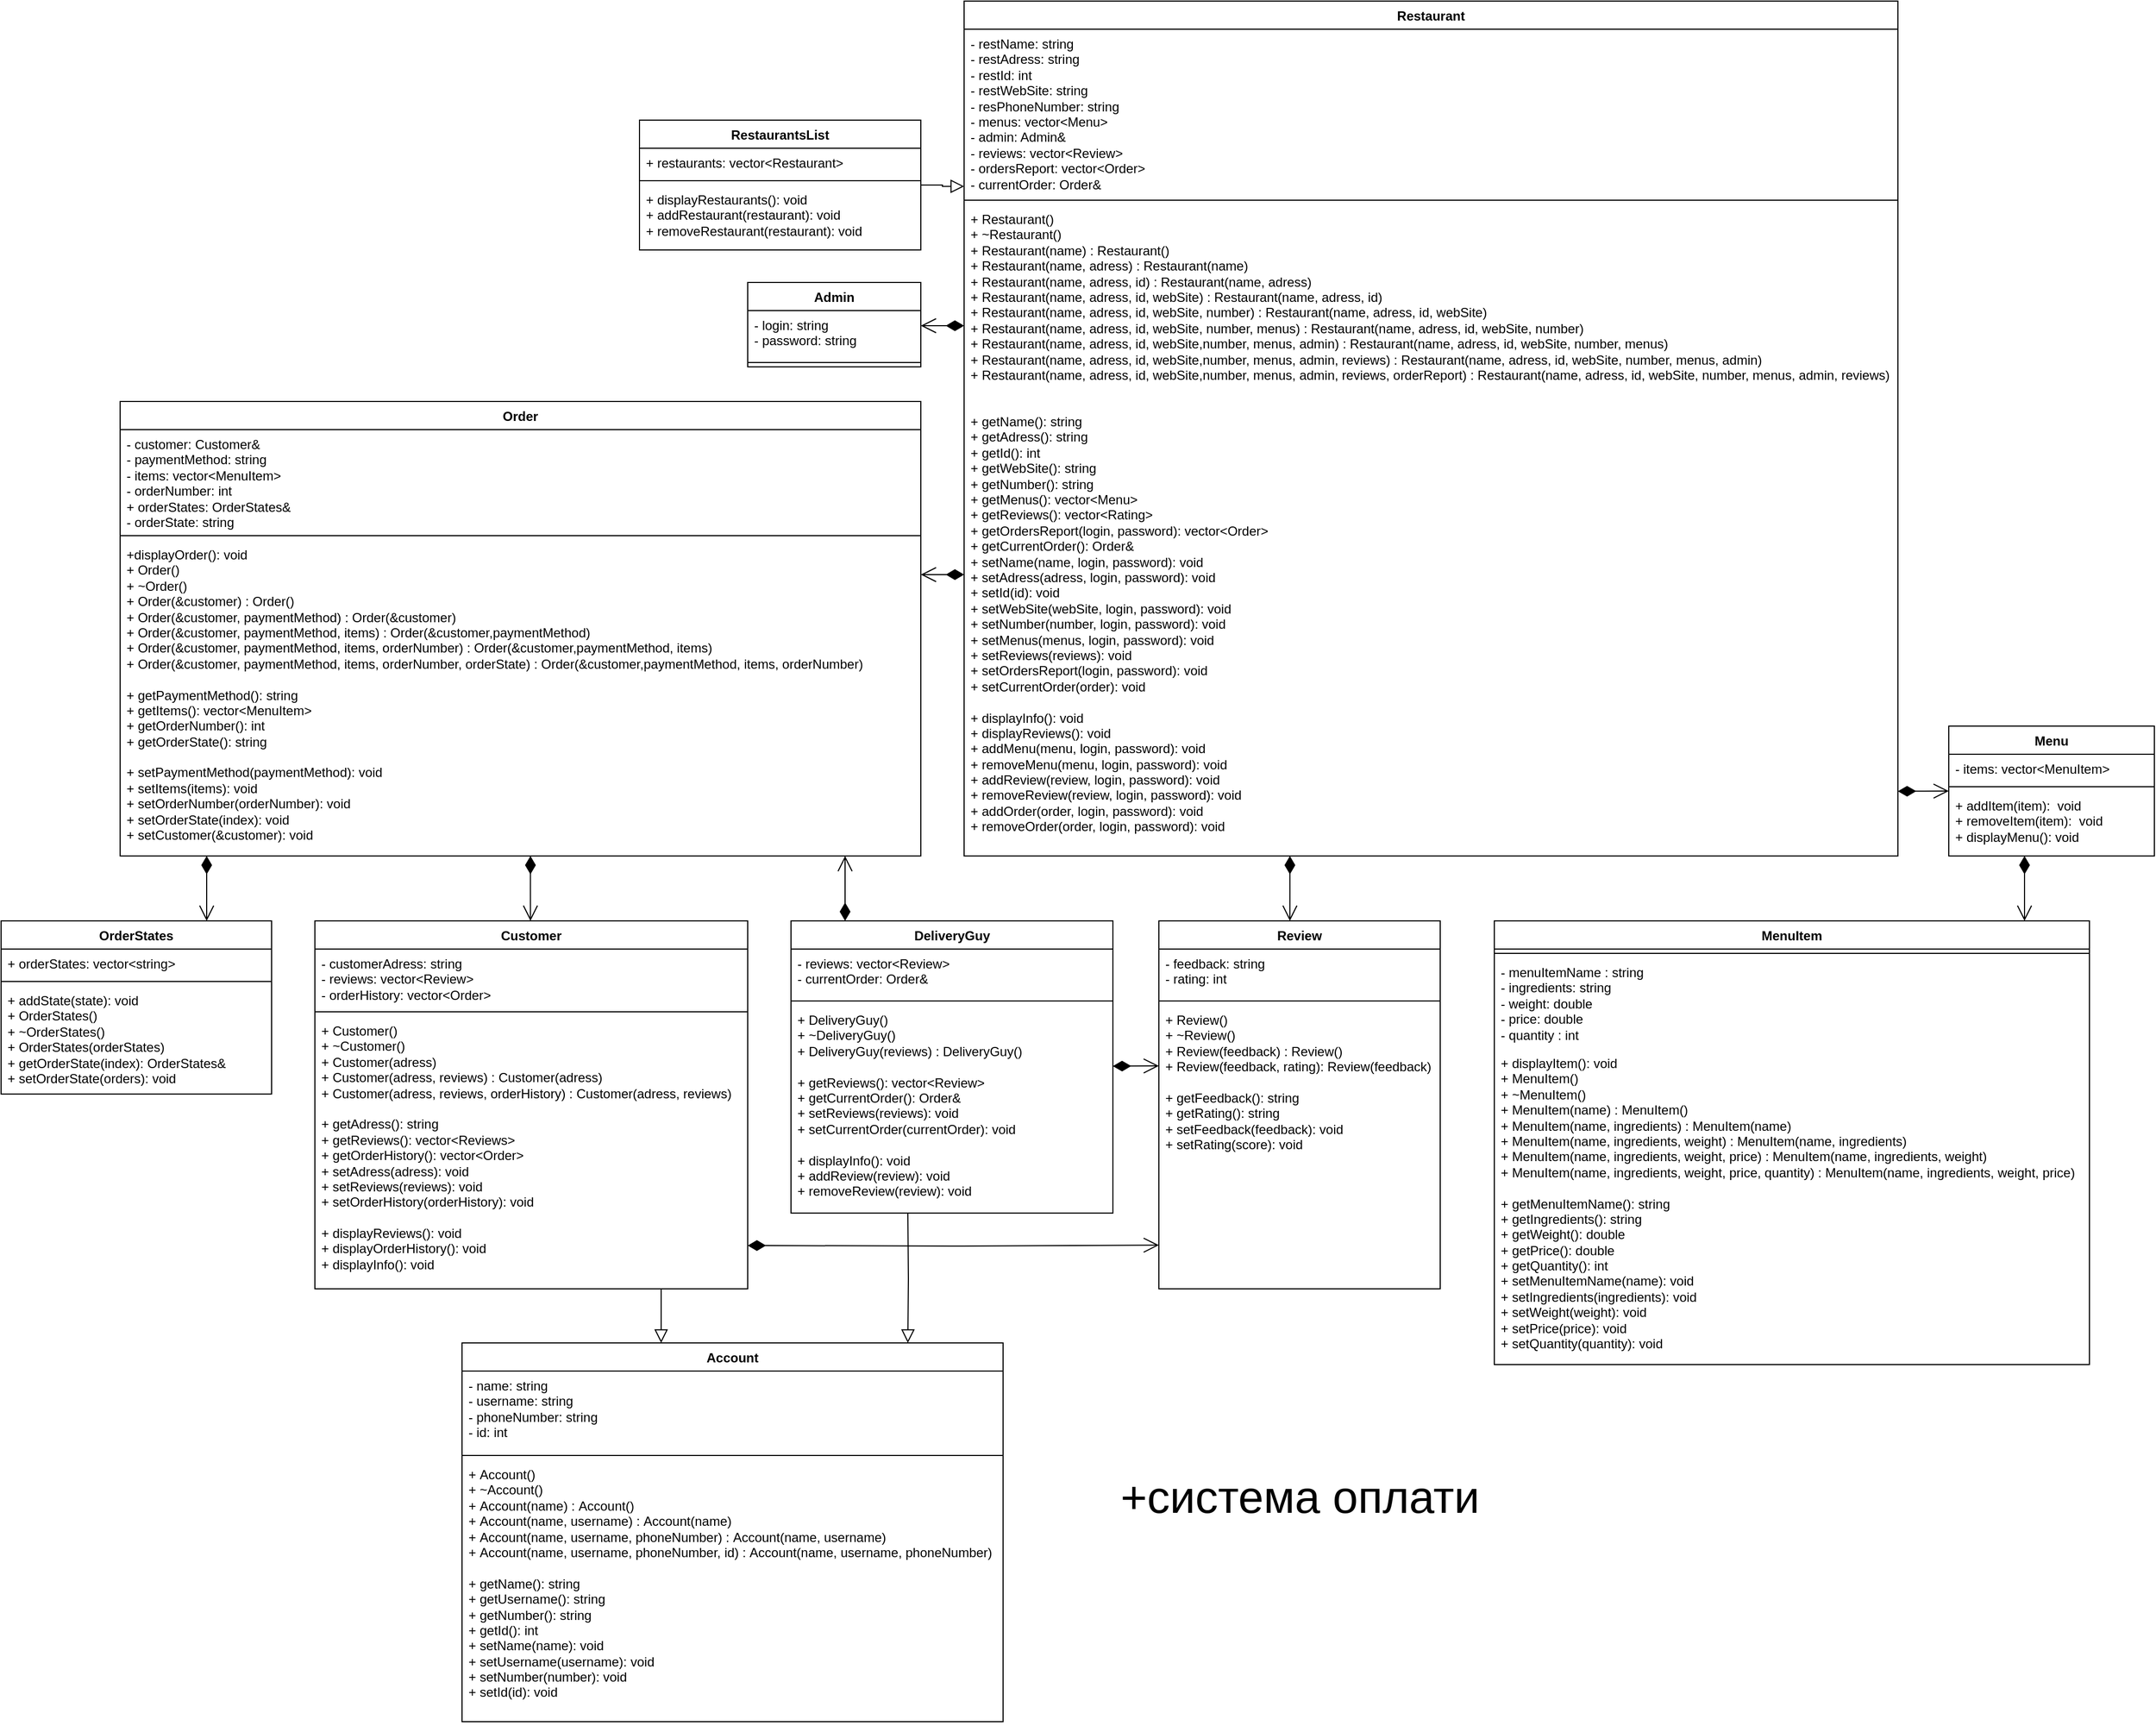 <mxfile version="23.1.2" type="github">
  <diagram name="Сторінка-1" id="nTbSs-eOX7MSh_iyYzCm">
    <mxGraphModel dx="4687" dy="3538" grid="1" gridSize="10" guides="1" tooltips="1" connect="1" arrows="1" fold="1" page="1" pageScale="1" pageWidth="827" pageHeight="1169" math="0" shadow="0">
      <root>
        <mxCell id="0" />
        <mxCell id="1" parent="0" />
        <mxCell id="OtCIeRJ54kRGpg4Z5k2t-1" value="Customer" style="swimlane;fontStyle=1;align=center;verticalAlign=top;childLayout=stackLayout;horizontal=1;startSize=26;horizontalStack=0;resizeParent=1;resizeParentMax=0;resizeLast=0;collapsible=1;marginBottom=0;whiteSpace=wrap;html=1;" parent="1" vertex="1">
          <mxGeometry x="-1790" y="-330" width="400" height="340" as="geometry" />
        </mxCell>
        <mxCell id="OtCIeRJ54kRGpg4Z5k2t-2" value="- customerAdress: string&lt;br&gt;- reviews: vector&amp;lt;Review&amp;gt;&lt;br&gt;- orderHistory: vector&amp;lt;Order&amp;gt;" style="text;strokeColor=none;fillColor=none;align=left;verticalAlign=top;spacingLeft=4;spacingRight=4;overflow=hidden;rotatable=0;points=[[0,0.5],[1,0.5]];portConstraint=eastwest;whiteSpace=wrap;html=1;" parent="OtCIeRJ54kRGpg4Z5k2t-1" vertex="1">
          <mxGeometry y="26" width="400" height="54" as="geometry" />
        </mxCell>
        <mxCell id="OtCIeRJ54kRGpg4Z5k2t-3" value="" style="line;strokeWidth=1;fillColor=none;align=left;verticalAlign=middle;spacingTop=-1;spacingLeft=3;spacingRight=3;rotatable=0;labelPosition=right;points=[];portConstraint=eastwest;strokeColor=inherit;" parent="OtCIeRJ54kRGpg4Z5k2t-1" vertex="1">
          <mxGeometry y="80" width="400" height="8" as="geometry" />
        </mxCell>
        <mxCell id="OtCIeRJ54kRGpg4Z5k2t-4" value="+ Customer()&lt;br&gt;+ ~Customer()&lt;br&gt;+ Customer(adress)&lt;br&gt;+ Customer(adress, reviews) : Customer(adress)&lt;br&gt;+ Customer(adress, reviews, orderHistory) : Customer(adress, reviews)&amp;nbsp;&lt;br style=&quot;border-color: var(--border-color);&quot;&gt;&amp;nbsp;&lt;br&gt;+ getAdress(): string&lt;br&gt;+ getReviews(): vector&amp;lt;Reviews&amp;gt;&lt;br&gt;+ getOrderHistory(): vector&amp;lt;Order&amp;gt;&lt;br style=&quot;border-color: var(--border-color);&quot;&gt;+ setAdress(adress): void&lt;br&gt;+ setReviews(reviews): void&lt;br&gt;+ setOrderHistory(orderHistory): void&lt;br style=&quot;border-color: var(--border-color);&quot;&gt;&lt;br&gt;+ displayReviews(): void&lt;br&gt;+ displayOrderHistory(): void&lt;br style=&quot;border-color: var(--border-color);&quot;&gt;+ displayInfo(): void" style="text;strokeColor=none;fillColor=none;align=left;verticalAlign=top;spacingLeft=4;spacingRight=4;overflow=hidden;rotatable=0;points=[[0,0.5],[1,0.5]];portConstraint=eastwest;whiteSpace=wrap;html=1;" parent="OtCIeRJ54kRGpg4Z5k2t-1" vertex="1">
          <mxGeometry y="88" width="400" height="252" as="geometry" />
        </mxCell>
        <mxCell id="OtCIeRJ54kRGpg4Z5k2t-5" value="MenuItem" style="swimlane;fontStyle=1;align=center;verticalAlign=top;childLayout=stackLayout;horizontal=1;startSize=26;horizontalStack=0;resizeParent=1;resizeParentMax=0;resizeLast=0;collapsible=1;marginBottom=0;whiteSpace=wrap;html=1;" parent="1" vertex="1">
          <mxGeometry x="-700" y="-330" width="550" height="410" as="geometry" />
        </mxCell>
        <mxCell id="OtCIeRJ54kRGpg4Z5k2t-7" value="" style="line;strokeWidth=1;fillColor=none;align=left;verticalAlign=middle;spacingTop=-1;spacingLeft=3;spacingRight=3;rotatable=0;labelPosition=right;points=[];portConstraint=eastwest;strokeColor=inherit;" parent="OtCIeRJ54kRGpg4Z5k2t-5" vertex="1">
          <mxGeometry y="26" width="550" height="8" as="geometry" />
        </mxCell>
        <mxCell id="OtCIeRJ54kRGpg4Z5k2t-6" value="- menuItemName : string&lt;br&gt;- ingredients: string&amp;nbsp;&lt;br&gt;- weight: double&lt;br&gt;- price: double&lt;br&gt;- quantity : int" style="text;strokeColor=none;fillColor=none;align=left;verticalAlign=top;spacingLeft=4;spacingRight=4;overflow=hidden;rotatable=0;points=[[0,0.5],[1,0.5]];portConstraint=eastwest;whiteSpace=wrap;html=1;" parent="OtCIeRJ54kRGpg4Z5k2t-5" vertex="1">
          <mxGeometry y="34" width="550" height="84" as="geometry" />
        </mxCell>
        <mxCell id="OtCIeRJ54kRGpg4Z5k2t-8" value="+ displayItem(): void&lt;br&gt;+ MenuItem()&lt;br&gt;+ ~MenuItem()&lt;br&gt;+ MenuItem(name) : MenuItem()&lt;br&gt;+ MenuItem(name, ingredients) : MenuItem(name)&lt;br&gt;+ MenuItem(name, ingredients, weight) : MenuItem(name, ingredients)&lt;br&gt;+ MenuItem(name, ingredients, weight, price) : MenuItem(name, ingredients, weight)&lt;br&gt;+ MenuItem(name, ingredients, weight, price, quantity) : MenuItem(name, ingredients, weight, price)&lt;br&gt;&lt;br&gt;+ getMenuItemName(): string&lt;br&gt;+ getIngredients(): string&lt;br&gt;+ getWeight(): double&lt;br&gt;+ getPrice(): double&lt;br&gt;+ getQuantity(): int&lt;br&gt;+ setMenuItemName(name): void&lt;br style=&quot;border-color: var(--border-color);&quot;&gt;+ setIngredients(ingredients): void&lt;br style=&quot;border-color: var(--border-color);&quot;&gt;+ setWeight(weight): void&lt;br style=&quot;border-color: var(--border-color);&quot;&gt;+ setPrice(price): void&lt;br style=&quot;border-color: var(--border-color);&quot;&gt;+ setQuantity(quantity): void" style="text;strokeColor=none;fillColor=none;align=left;verticalAlign=top;spacingLeft=4;spacingRight=4;overflow=hidden;rotatable=0;points=[[0,0.5],[1,0.5]];portConstraint=eastwest;whiteSpace=wrap;html=1;" parent="OtCIeRJ54kRGpg4Z5k2t-5" vertex="1">
          <mxGeometry y="118" width="550" height="292" as="geometry" />
        </mxCell>
        <mxCell id="OtCIeRJ54kRGpg4Z5k2t-9" value="Menu" style="swimlane;fontStyle=1;align=center;verticalAlign=top;childLayout=stackLayout;horizontal=1;startSize=26;horizontalStack=0;resizeParent=1;resizeParentMax=0;resizeLast=0;collapsible=1;marginBottom=0;whiteSpace=wrap;html=1;" parent="1" vertex="1">
          <mxGeometry x="-280" y="-510" width="190" height="120" as="geometry" />
        </mxCell>
        <mxCell id="OtCIeRJ54kRGpg4Z5k2t-10" value="- items: vector&amp;lt;MenuItem&amp;gt;" style="text;strokeColor=none;fillColor=none;align=left;verticalAlign=top;spacingLeft=4;spacingRight=4;overflow=hidden;rotatable=0;points=[[0,0.5],[1,0.5]];portConstraint=eastwest;whiteSpace=wrap;html=1;" parent="OtCIeRJ54kRGpg4Z5k2t-9" vertex="1">
          <mxGeometry y="26" width="190" height="26" as="geometry" />
        </mxCell>
        <mxCell id="OtCIeRJ54kRGpg4Z5k2t-11" value="" style="line;strokeWidth=1;fillColor=none;align=left;verticalAlign=middle;spacingTop=-1;spacingLeft=3;spacingRight=3;rotatable=0;labelPosition=right;points=[];portConstraint=eastwest;strokeColor=inherit;" parent="OtCIeRJ54kRGpg4Z5k2t-9" vertex="1">
          <mxGeometry y="52" width="190" height="8" as="geometry" />
        </mxCell>
        <mxCell id="OtCIeRJ54kRGpg4Z5k2t-12" value="+ addItem(item):&amp;nbsp; void&lt;br&gt;+ removeItem(item):&amp;nbsp; void&lt;br&gt;+ displayMenu(): void" style="text;strokeColor=none;fillColor=none;align=left;verticalAlign=top;spacingLeft=4;spacingRight=4;overflow=hidden;rotatable=0;points=[[0,0.5],[1,0.5]];portConstraint=eastwest;whiteSpace=wrap;html=1;" parent="OtCIeRJ54kRGpg4Z5k2t-9" vertex="1">
          <mxGeometry y="60" width="190" height="60" as="geometry" />
        </mxCell>
        <mxCell id="OtCIeRJ54kRGpg4Z5k2t-18" value="Order" style="swimlane;fontStyle=1;align=center;verticalAlign=top;childLayout=stackLayout;horizontal=1;startSize=26;horizontalStack=0;resizeParent=1;resizeParentMax=0;resizeLast=0;collapsible=1;marginBottom=0;whiteSpace=wrap;html=1;" parent="1" vertex="1">
          <mxGeometry x="-1970" y="-810" width="740" height="420" as="geometry" />
        </mxCell>
        <mxCell id="OtCIeRJ54kRGpg4Z5k2t-19" value="-&amp;nbsp;customer: Customer&amp;amp;&lt;br&gt;- paymentMethod: string&lt;br&gt;- items: vector&amp;lt;MenuItem&amp;gt;&lt;br&gt;- orderNumber: int&lt;br&gt;+ orderStates: OrderStates&amp;amp;&lt;br&gt;- orderState: string" style="text;strokeColor=none;fillColor=none;align=left;verticalAlign=top;spacingLeft=4;spacingRight=4;overflow=hidden;rotatable=0;points=[[0,0.5],[1,0.5]];portConstraint=eastwest;whiteSpace=wrap;html=1;" parent="OtCIeRJ54kRGpg4Z5k2t-18" vertex="1">
          <mxGeometry y="26" width="740" height="94" as="geometry" />
        </mxCell>
        <mxCell id="OtCIeRJ54kRGpg4Z5k2t-20" value="" style="line;strokeWidth=1;fillColor=none;align=left;verticalAlign=middle;spacingTop=-1;spacingLeft=3;spacingRight=3;rotatable=0;labelPosition=right;points=[];portConstraint=eastwest;strokeColor=inherit;" parent="OtCIeRJ54kRGpg4Z5k2t-18" vertex="1">
          <mxGeometry y="120" width="740" height="8" as="geometry" />
        </mxCell>
        <mxCell id="OtCIeRJ54kRGpg4Z5k2t-21" value="+displayOrder(): void&lt;br&gt;+ Order()&lt;br&gt;+ ~Order()&lt;br&gt;+ Order(&amp;amp;customer) : Order()&lt;br&gt;+ Order(&amp;amp;customer, paymentMethod) : Order(&amp;amp;customer)&lt;br&gt;+ Order(&amp;amp;customer, paymentMethod, items) : Order(&amp;amp;customer,paymentMethod)&lt;br&gt;+ Order(&amp;amp;customer, paymentMethod, items, orderNumber) : Order(&amp;amp;customer,paymentMethod, items)&lt;br&gt;+ Order(&amp;amp;customer, paymentMethod, items, orderNumber, orderState) : Order(&amp;amp;customer,paymentMethod, items, orderNumber)&lt;br&gt;&lt;br&gt;+ getPaymentMethod(): string&lt;br&gt;+ getItems(): vector&amp;lt;MenuItem&amp;gt;&lt;br&gt;+ getOrderNumber(): int&lt;br&gt;+ getOrderState(): string&lt;br&gt;&lt;br&gt;+ setPaymentMethod(paymentMethod): void&lt;br style=&quot;border-color: var(--border-color);&quot;&gt;+ setItems(items): void&lt;br style=&quot;border-color: var(--border-color);&quot;&gt;+ setOrderNumber(orderNumber): void&lt;br style=&quot;border-color: var(--border-color);&quot;&gt;+ setOrderState(index): void&lt;br&gt;+ setCustomer(&amp;amp;customer): void" style="text;strokeColor=none;fillColor=none;align=left;verticalAlign=top;spacingLeft=4;spacingRight=4;overflow=hidden;rotatable=0;points=[[0,0.5],[1,0.5]];portConstraint=eastwest;whiteSpace=wrap;html=1;" parent="OtCIeRJ54kRGpg4Z5k2t-18" vertex="1">
          <mxGeometry y="128" width="740" height="292" as="geometry" />
        </mxCell>
        <mxCell id="OtCIeRJ54kRGpg4Z5k2t-44" value="RestaurantsList" style="swimlane;fontStyle=1;align=center;verticalAlign=top;childLayout=stackLayout;horizontal=1;startSize=26;horizontalStack=0;resizeParent=1;resizeParentMax=0;resizeLast=0;collapsible=1;marginBottom=0;whiteSpace=wrap;html=1;" parent="1" vertex="1">
          <mxGeometry x="-1490" y="-1070" width="260" height="120" as="geometry" />
        </mxCell>
        <mxCell id="OtCIeRJ54kRGpg4Z5k2t-45" value="+ restaurants: vector&amp;lt;Restaurant&amp;gt;" style="text;strokeColor=none;fillColor=none;align=left;verticalAlign=top;spacingLeft=4;spacingRight=4;overflow=hidden;rotatable=0;points=[[0,0.5],[1,0.5]];portConstraint=eastwest;whiteSpace=wrap;html=1;" parent="OtCIeRJ54kRGpg4Z5k2t-44" vertex="1">
          <mxGeometry y="26" width="260" height="26" as="geometry" />
        </mxCell>
        <mxCell id="OtCIeRJ54kRGpg4Z5k2t-46" value="" style="line;strokeWidth=1;fillColor=none;align=left;verticalAlign=middle;spacingTop=-1;spacingLeft=3;spacingRight=3;rotatable=0;labelPosition=right;points=[];portConstraint=eastwest;strokeColor=inherit;" parent="OtCIeRJ54kRGpg4Z5k2t-44" vertex="1">
          <mxGeometry y="52" width="260" height="8" as="geometry" />
        </mxCell>
        <mxCell id="OtCIeRJ54kRGpg4Z5k2t-47" value="+ displayRestaurants(): void&lt;br&gt;+ addRestaurant(restaurant): void&lt;br&gt;+ removeRestaurant(restaurant): void" style="text;strokeColor=none;fillColor=none;align=left;verticalAlign=top;spacingLeft=4;spacingRight=4;overflow=hidden;rotatable=0;points=[[0,0.5],[1,0.5]];portConstraint=eastwest;whiteSpace=wrap;html=1;" parent="OtCIeRJ54kRGpg4Z5k2t-44" vertex="1">
          <mxGeometry y="60" width="260" height="60" as="geometry" />
        </mxCell>
        <mxCell id="Xwp7wJV6A2e9DXdXFIzc-5" value="Restaurant" style="swimlane;fontStyle=1;align=center;verticalAlign=top;childLayout=stackLayout;horizontal=1;startSize=26;horizontalStack=0;resizeParent=1;resizeParentMax=0;resizeLast=0;collapsible=1;marginBottom=0;whiteSpace=wrap;html=1;" vertex="1" parent="1">
          <mxGeometry x="-1190" y="-1180" width="863" height="790" as="geometry" />
        </mxCell>
        <mxCell id="Xwp7wJV6A2e9DXdXFIzc-6" value="- restName: string&lt;br style=&quot;border-color: var(--border-color);&quot;&gt;- restAdress: string&lt;br style=&quot;border-color: var(--border-color);&quot;&gt;- restId: int&lt;br style=&quot;border-color: var(--border-color);&quot;&gt;- restWebSite: string&lt;br&gt;- resPhoneNumber: string&lt;br style=&quot;border-color: var(--border-color);&quot;&gt;- menus: vector&amp;lt;Menu&amp;gt;&lt;br&gt;- admin: Admin&amp;amp;&lt;br&gt;- reviews: vector&amp;lt;Review&amp;gt;&lt;br&gt;- ordersReport: vector&amp;lt;Order&amp;gt;&lt;br&gt;- currentOrder: Order&amp;amp;" style="text;strokeColor=none;fillColor=none;align=left;verticalAlign=top;spacingLeft=4;spacingRight=4;overflow=hidden;rotatable=0;points=[[0,0.5],[1,0.5]];portConstraint=eastwest;whiteSpace=wrap;html=1;" vertex="1" parent="Xwp7wJV6A2e9DXdXFIzc-5">
          <mxGeometry y="26" width="863" height="154" as="geometry" />
        </mxCell>
        <mxCell id="Xwp7wJV6A2e9DXdXFIzc-7" value="" style="line;strokeWidth=1;fillColor=none;align=left;verticalAlign=middle;spacingTop=-1;spacingLeft=3;spacingRight=3;rotatable=0;labelPosition=right;points=[];portConstraint=eastwest;strokeColor=inherit;" vertex="1" parent="Xwp7wJV6A2e9DXdXFIzc-5">
          <mxGeometry y="180" width="863" height="8" as="geometry" />
        </mxCell>
        <mxCell id="Xwp7wJV6A2e9DXdXFIzc-8" value="+ Restaurant()&lt;br&gt;+ ~Restaurant()&lt;br&gt;+ Restaurant(name) : Restaurant()&lt;br&gt;+ Restaurant(name, adress) : Restaurant(name)&lt;br&gt;+ Restaurant(name, adress, id) : Restaurant(name, adress)&lt;br&gt;+ Restaurant(name, adress, id, webSite) : Restaurant(name, adress, id)&lt;br&gt;+ Restaurant(name, adress, id, webSite, number) : Restaurant(name, adress, id, webSite)&lt;br style=&quot;border-color: var(--border-color);&quot;&gt;+ Restaurant(name, adress, id, webSite, number, menus) : Restaurant(name, adress, id, webSite, number)&lt;br&gt;+ Restaurant(name, adress, id, webSite,number,&amp;nbsp;menus, admin) : Restaurant(name, adress, id, webSite, number, menus)&lt;br&gt;+ Restaurant(name, adress, id, webSite,number,&amp;nbsp;menus, admin, reviews) : Restaurant(name, adress, id, webSite, number, menus, admin)&lt;br&gt;+ Restaurant(name, adress, id, webSite,number,&amp;nbsp;menus, admin, reviews, orderReport) : Restaurant(name, adress, id, webSite, number, menus, admin, reviews)&lt;br style=&quot;border-color: var(--border-color);&quot;&gt;&lt;br&gt;&lt;br&gt;+ getName(): string&lt;br&gt;+ getAdress(): string&lt;br&gt;+ getId(): int&lt;br&gt;+ getWebSite(): string&lt;br&gt;+ getNumber(): string&lt;br style=&quot;border-color: var(--border-color);&quot;&gt;+ getMenus(): vector&amp;lt;Menu&amp;gt;&lt;br&gt;+ getReviews(): vector&amp;lt;Rating&amp;gt;&lt;br&gt;+ getOrdersReport(login, password): vector&amp;lt;Order&amp;gt;&lt;br&gt;+ getCurrentOrder(): Order&amp;amp;&lt;br style=&quot;border-color: var(--border-color);&quot;&gt;+ setName(name, login, password): void&lt;br style=&quot;border-color: var(--border-color);&quot;&gt;+ setAdress(adress, login, password): void&lt;br style=&quot;border-color: var(--border-color);&quot;&gt;+ setId(id): void&lt;br style=&quot;border-color: var(--border-color);&quot;&gt;+ setWebSite(webSite, login, password): void&lt;br&gt;+ setNumber(number, login, password): void&lt;br style=&quot;border-color: var(--border-color);&quot;&gt;+ setMenus(menus, login, password): void&lt;br&gt;+ setReviews(reviews): void&lt;br&gt;+ setOrdersReport(login, password): void&lt;br&gt;+ setCurrentOrder(order): void&lt;br style=&quot;border-color: var(--border-color);&quot;&gt;&lt;br&gt;+ displayInfo(): void&lt;br&gt;+ displayReviews(): void&lt;br style=&quot;border-color: var(--border-color);&quot;&gt;+ addMenu(menu, login, password): void&lt;br&gt;+ removeMenu(menu, login, password): void&lt;br&gt;+ addReview(review, login, password): void&lt;br&gt;+ removeReview(review, login, password): void&lt;br&gt;+ addOrder(order, login, password): void&lt;br&gt;+ removeOrder(order, login, password): void&lt;br&gt;" style="text;strokeColor=none;fillColor=none;align=left;verticalAlign=top;spacingLeft=4;spacingRight=4;overflow=hidden;rotatable=0;points=[[0,0.5],[1,0.5]];portConstraint=eastwest;whiteSpace=wrap;html=1;" vertex="1" parent="Xwp7wJV6A2e9DXdXFIzc-5">
          <mxGeometry y="188" width="863" height="602" as="geometry" />
        </mxCell>
        <mxCell id="Xwp7wJV6A2e9DXdXFIzc-21" value="Admin" style="swimlane;fontStyle=1;align=center;verticalAlign=top;childLayout=stackLayout;horizontal=1;startSize=26;horizontalStack=0;resizeParent=1;resizeParentMax=0;resizeLast=0;collapsible=1;marginBottom=0;whiteSpace=wrap;html=1;" vertex="1" parent="1">
          <mxGeometry x="-1390" y="-920" width="160" height="78" as="geometry" />
        </mxCell>
        <mxCell id="Xwp7wJV6A2e9DXdXFIzc-22" value="- login: string&lt;br&gt;- password: string" style="text;strokeColor=none;fillColor=none;align=left;verticalAlign=top;spacingLeft=4;spacingRight=4;overflow=hidden;rotatable=0;points=[[0,0.5],[1,0.5]];portConstraint=eastwest;whiteSpace=wrap;html=1;" vertex="1" parent="Xwp7wJV6A2e9DXdXFIzc-21">
          <mxGeometry y="26" width="160" height="44" as="geometry" />
        </mxCell>
        <mxCell id="Xwp7wJV6A2e9DXdXFIzc-23" value="" style="line;strokeWidth=1;fillColor=none;align=left;verticalAlign=middle;spacingTop=-1;spacingLeft=3;spacingRight=3;rotatable=0;labelPosition=right;points=[];portConstraint=eastwest;strokeColor=inherit;" vertex="1" parent="Xwp7wJV6A2e9DXdXFIzc-21">
          <mxGeometry y="70" width="160" height="8" as="geometry" />
        </mxCell>
        <mxCell id="Xwp7wJV6A2e9DXdXFIzc-25" value="Review" style="swimlane;fontStyle=1;align=center;verticalAlign=top;childLayout=stackLayout;horizontal=1;startSize=26;horizontalStack=0;resizeParent=1;resizeParentMax=0;resizeLast=0;collapsible=1;marginBottom=0;whiteSpace=wrap;html=1;" vertex="1" parent="1">
          <mxGeometry x="-1010" y="-330" width="260" height="340" as="geometry" />
        </mxCell>
        <mxCell id="Xwp7wJV6A2e9DXdXFIzc-26" value="- feedback: string&lt;br&gt;- rating: int" style="text;strokeColor=none;fillColor=none;align=left;verticalAlign=top;spacingLeft=4;spacingRight=4;overflow=hidden;rotatable=0;points=[[0,0.5],[1,0.5]];portConstraint=eastwest;whiteSpace=wrap;html=1;" vertex="1" parent="Xwp7wJV6A2e9DXdXFIzc-25">
          <mxGeometry y="26" width="260" height="44" as="geometry" />
        </mxCell>
        <mxCell id="Xwp7wJV6A2e9DXdXFIzc-27" value="" style="line;strokeWidth=1;fillColor=none;align=left;verticalAlign=middle;spacingTop=-1;spacingLeft=3;spacingRight=3;rotatable=0;labelPosition=right;points=[];portConstraint=eastwest;strokeColor=inherit;" vertex="1" parent="Xwp7wJV6A2e9DXdXFIzc-25">
          <mxGeometry y="70" width="260" height="8" as="geometry" />
        </mxCell>
        <mxCell id="Xwp7wJV6A2e9DXdXFIzc-28" value="+&amp;nbsp;Review()&lt;br&gt;+ ~Review()&lt;br&gt;+&amp;nbsp;Review(feedback) :&amp;nbsp;Review()&lt;br&gt;+&amp;nbsp;Review(feedback, rating):&amp;nbsp;Review(feedback)&lt;br style=&quot;border-color: var(--border-color);&quot;&gt;&lt;br&gt;+ getFeedback(): string&lt;br&gt;+ getRating(): string&lt;br style=&quot;border-color: var(--border-color);&quot;&gt;+ setFeedback(feedback): void&lt;br&gt;+ setRating(score): void" style="text;strokeColor=none;fillColor=none;align=left;verticalAlign=top;spacingLeft=4;spacingRight=4;overflow=hidden;rotatable=0;points=[[0,0.5],[1,0.5]];portConstraint=eastwest;whiteSpace=wrap;html=1;" vertex="1" parent="Xwp7wJV6A2e9DXdXFIzc-25">
          <mxGeometry y="78" width="260" height="262" as="geometry" />
        </mxCell>
        <mxCell id="Xwp7wJV6A2e9DXdXFIzc-30" value="" style="endArrow=open;html=1;endSize=12;startArrow=diamondThin;startSize=14;startFill=1;edgeStyle=orthogonalEdgeStyle;align=left;verticalAlign=bottom;rounded=0;" edge="1" parent="1">
          <mxGeometry x="-1" y="3" relative="1" as="geometry">
            <mxPoint x="-1190" y="-880" as="sourcePoint" />
            <mxPoint x="-1230" y="-880" as="targetPoint" />
            <Array as="points">
              <mxPoint x="-1190" y="-880" />
              <mxPoint x="-1190" y="-880" />
            </Array>
          </mxGeometry>
        </mxCell>
        <mxCell id="Xwp7wJV6A2e9DXdXFIzc-39" value="" style="endArrow=open;html=1;endSize=12;startArrow=diamondThin;startSize=14;startFill=1;edgeStyle=orthogonalEdgeStyle;align=left;verticalAlign=bottom;rounded=0;" edge="1" parent="1">
          <mxGeometry x="-1" y="3" relative="1" as="geometry">
            <mxPoint x="-1890" y="-390" as="sourcePoint" />
            <mxPoint x="-1890" y="-330.03" as="targetPoint" />
            <Array as="points">
              <mxPoint x="-1889.5" y="-360" />
              <mxPoint x="-1889.5" y="-360" />
            </Array>
          </mxGeometry>
        </mxCell>
        <mxCell id="Xwp7wJV6A2e9DXdXFIzc-41" value="DeliveryGuy" style="swimlane;fontStyle=1;align=center;verticalAlign=top;childLayout=stackLayout;horizontal=1;startSize=26;horizontalStack=0;resizeParent=1;resizeParentMax=0;resizeLast=0;collapsible=1;marginBottom=0;whiteSpace=wrap;html=1;" vertex="1" parent="1">
          <mxGeometry x="-1350" y="-330" width="297.5" height="270" as="geometry" />
        </mxCell>
        <mxCell id="Xwp7wJV6A2e9DXdXFIzc-42" value="- reviews: vector&amp;lt;Review&amp;gt;&lt;br&gt;- currentOrder: Order&amp;amp;" style="text;strokeColor=none;fillColor=none;align=left;verticalAlign=top;spacingLeft=4;spacingRight=4;overflow=hidden;rotatable=0;points=[[0,0.5],[1,0.5]];portConstraint=eastwest;whiteSpace=wrap;html=1;" vertex="1" parent="Xwp7wJV6A2e9DXdXFIzc-41">
          <mxGeometry y="26" width="297.5" height="44" as="geometry" />
        </mxCell>
        <mxCell id="Xwp7wJV6A2e9DXdXFIzc-43" value="" style="line;strokeWidth=1;fillColor=none;align=left;verticalAlign=middle;spacingTop=-1;spacingLeft=3;spacingRight=3;rotatable=0;labelPosition=right;points=[];portConstraint=eastwest;strokeColor=inherit;" vertex="1" parent="Xwp7wJV6A2e9DXdXFIzc-41">
          <mxGeometry y="70" width="297.5" height="8" as="geometry" />
        </mxCell>
        <mxCell id="Xwp7wJV6A2e9DXdXFIzc-44" value="+&amp;nbsp;DeliveryGuy()&lt;br&gt;+ ~DeliveryGuy()&lt;br&gt;+&amp;nbsp;DeliveryGuy(reviews) : DeliveryGuy()&lt;br&gt;&lt;br&gt;+ getReviews(): vector&amp;lt;Review&amp;gt;&lt;br&gt;+ getCurrentOrder(): Order&amp;amp;&lt;br&gt;+ setReviews(reviews): void&lt;br style=&quot;border-color: var(--border-color);&quot;&gt;+ setCurrentOrder(currentOrder): void&lt;br&gt;&lt;br&gt;+ displayInfo(): void&lt;br&gt;+ addReview(review): void&lt;br style=&quot;border-color: var(--border-color);&quot;&gt;+ removeReview(review): void" style="text;strokeColor=none;fillColor=none;align=left;verticalAlign=top;spacingLeft=4;spacingRight=4;overflow=hidden;rotatable=0;points=[[0,0.5],[1,0.5]];portConstraint=eastwest;whiteSpace=wrap;html=1;" vertex="1" parent="Xwp7wJV6A2e9DXdXFIzc-41">
          <mxGeometry y="78" width="297.5" height="192" as="geometry" />
        </mxCell>
        <mxCell id="Xwp7wJV6A2e9DXdXFIzc-45" value="Account" style="swimlane;fontStyle=1;align=center;verticalAlign=top;childLayout=stackLayout;horizontal=1;startSize=26;horizontalStack=0;resizeParent=1;resizeParentMax=0;resizeLast=0;collapsible=1;marginBottom=0;whiteSpace=wrap;html=1;" vertex="1" parent="1">
          <mxGeometry x="-1654" y="60" width="500" height="350" as="geometry" />
        </mxCell>
        <mxCell id="Xwp7wJV6A2e9DXdXFIzc-46" value="- name: string&lt;br&gt;- username: string&lt;br style=&quot;border-color: var(--border-color);&quot;&gt;- phoneNumber: string&lt;br&gt;- id: int&amp;nbsp;" style="text;strokeColor=none;fillColor=none;align=left;verticalAlign=top;spacingLeft=4;spacingRight=4;overflow=hidden;rotatable=0;points=[[0,0.5],[1,0.5]];portConstraint=eastwest;whiteSpace=wrap;html=1;" vertex="1" parent="Xwp7wJV6A2e9DXdXFIzc-45">
          <mxGeometry y="26" width="500" height="74" as="geometry" />
        </mxCell>
        <mxCell id="Xwp7wJV6A2e9DXdXFIzc-47" value="" style="line;strokeWidth=1;fillColor=none;align=left;verticalAlign=middle;spacingTop=-1;spacingLeft=3;spacingRight=3;rotatable=0;labelPosition=right;points=[];portConstraint=eastwest;strokeColor=inherit;" vertex="1" parent="Xwp7wJV6A2e9DXdXFIzc-45">
          <mxGeometry y="100" width="500" height="8" as="geometry" />
        </mxCell>
        <mxCell id="Xwp7wJV6A2e9DXdXFIzc-48" value="+&amp;nbsp;Account()&lt;br style=&quot;border-color: var(--border-color);&quot;&gt;+ ~Account()&lt;br style=&quot;border-color: var(--border-color);&quot;&gt;+&amp;nbsp;Account(name) :&amp;nbsp;Account()&lt;br style=&quot;border-color: var(--border-color);&quot;&gt;+&amp;nbsp;Account(name, username) :&amp;nbsp;Account(name)&lt;br&gt;+&amp;nbsp;Account(name, username, phoneNumber) :&amp;nbsp;Account(name, username)&lt;br style=&quot;border-color: var(--border-color);&quot;&gt;+&amp;nbsp;Account(name, username, phoneNumber, id) :&amp;nbsp;Account(name, username, phoneNumber)&lt;br&gt;&lt;br&gt;+ getName(): string&lt;br style=&quot;border-color: var(--border-color);&quot;&gt;+ getUsername(): string&lt;br style=&quot;border-color: var(--border-color);&quot;&gt;+ getNumber(): string&lt;br style=&quot;border-color: var(--border-color);&quot;&gt;+ getId(): int&lt;br style=&quot;border-color: var(--border-color);&quot;&gt;+ setName(name): void&lt;br style=&quot;border-color: var(--border-color);&quot;&gt;+ setUsername(username): void&lt;br style=&quot;border-color: var(--border-color);&quot;&gt;+ setNumber(number): void&lt;br&gt;+ setId(id): void" style="text;strokeColor=none;fillColor=none;align=left;verticalAlign=top;spacingLeft=4;spacingRight=4;overflow=hidden;rotatable=0;points=[[0,0.5],[1,0.5]];portConstraint=eastwest;whiteSpace=wrap;html=1;" vertex="1" parent="Xwp7wJV6A2e9DXdXFIzc-45">
          <mxGeometry y="108" width="500" height="242" as="geometry" />
        </mxCell>
        <mxCell id="Xwp7wJV6A2e9DXdXFIzc-49" value="OrderStates" style="swimlane;fontStyle=1;align=center;verticalAlign=top;childLayout=stackLayout;horizontal=1;startSize=26;horizontalStack=0;resizeParent=1;resizeParentMax=0;resizeLast=0;collapsible=1;marginBottom=0;whiteSpace=wrap;html=1;" vertex="1" parent="1">
          <mxGeometry x="-2080" y="-330" width="250" height="160" as="geometry" />
        </mxCell>
        <mxCell id="Xwp7wJV6A2e9DXdXFIzc-50" value="+ orderStates: vector&amp;lt;string&amp;gt;&amp;nbsp;" style="text;strokeColor=none;fillColor=none;align=left;verticalAlign=top;spacingLeft=4;spacingRight=4;overflow=hidden;rotatable=0;points=[[0,0.5],[1,0.5]];portConstraint=eastwest;whiteSpace=wrap;html=1;" vertex="1" parent="Xwp7wJV6A2e9DXdXFIzc-49">
          <mxGeometry y="26" width="250" height="26" as="geometry" />
        </mxCell>
        <mxCell id="Xwp7wJV6A2e9DXdXFIzc-51" value="" style="line;strokeWidth=1;fillColor=none;align=left;verticalAlign=middle;spacingTop=-1;spacingLeft=3;spacingRight=3;rotatable=0;labelPosition=right;points=[];portConstraint=eastwest;strokeColor=inherit;" vertex="1" parent="Xwp7wJV6A2e9DXdXFIzc-49">
          <mxGeometry y="52" width="250" height="8" as="geometry" />
        </mxCell>
        <mxCell id="Xwp7wJV6A2e9DXdXFIzc-52" value="+ addState(state): void&lt;br style=&quot;border-color: var(--border-color);&quot;&gt;+ OrderStates()&lt;br style=&quot;border-color: var(--border-color);&quot;&gt;+ ~OrderStates()&lt;br style=&quot;border-color: var(--border-color);&quot;&gt;+ OrderStates(orderStates)&lt;br style=&quot;border-color: var(--border-color);&quot;&gt;+ getOrderState(index): OrderStates&amp;amp;&lt;br&gt;+ setOrderState(orders): void" style="text;strokeColor=none;fillColor=none;align=left;verticalAlign=top;spacingLeft=4;spacingRight=4;overflow=hidden;rotatable=0;points=[[0,0.5],[1,0.5]];portConstraint=eastwest;whiteSpace=wrap;html=1;" vertex="1" parent="Xwp7wJV6A2e9DXdXFIzc-49">
          <mxGeometry y="60" width="250" height="100" as="geometry" />
        </mxCell>
        <mxCell id="Xwp7wJV6A2e9DXdXFIzc-64" value="" style="endArrow=open;html=1;endSize=12;startArrow=diamondThin;startSize=14;startFill=1;edgeStyle=orthogonalEdgeStyle;align=left;verticalAlign=bottom;rounded=0;" edge="1" parent="1">
          <mxGeometry x="-1" y="3" relative="1" as="geometry">
            <mxPoint x="-1190" y="-650" as="sourcePoint" />
            <mxPoint x="-1230" y="-650" as="targetPoint" />
            <Array as="points">
              <mxPoint x="-1190" y="-650" />
              <mxPoint x="-1190" y="-650" />
            </Array>
          </mxGeometry>
        </mxCell>
        <mxCell id="Xwp7wJV6A2e9DXdXFIzc-67" style="edgeStyle=orthogonalEdgeStyle;rounded=0;orthogonalLoop=1;jettySize=auto;html=1;entryX=0;entryY=0.943;entryDx=0;entryDy=0;entryPerimeter=0;endArrow=block;endFill=0;endSize=10;" edge="1" parent="1" source="OtCIeRJ54kRGpg4Z5k2t-44" target="Xwp7wJV6A2e9DXdXFIzc-6">
          <mxGeometry relative="1" as="geometry" />
        </mxCell>
        <mxCell id="Xwp7wJV6A2e9DXdXFIzc-68" value="" style="endArrow=open;html=1;endSize=12;startArrow=diamondThin;startSize=14;startFill=1;edgeStyle=orthogonalEdgeStyle;align=left;verticalAlign=bottom;rounded=0;" edge="1" parent="1">
          <mxGeometry x="-1" y="3" relative="1" as="geometry">
            <mxPoint x="-1590.77" y="-390" as="sourcePoint" />
            <mxPoint x="-1590.77" y="-330.03" as="targetPoint" />
            <Array as="points">
              <mxPoint x="-1590.27" y="-360" />
              <mxPoint x="-1590.27" y="-360" />
            </Array>
          </mxGeometry>
        </mxCell>
        <mxCell id="Xwp7wJV6A2e9DXdXFIzc-69" value="" style="endArrow=open;html=1;endSize=12;startArrow=diamondThin;startSize=14;startFill=1;edgeStyle=orthogonalEdgeStyle;align=left;verticalAlign=bottom;rounded=0;" edge="1" parent="1">
          <mxGeometry x="-1" y="3" relative="1" as="geometry">
            <mxPoint x="-1300" y="-330.0" as="sourcePoint" />
            <mxPoint x="-1300" y="-389.97" as="targetPoint" />
            <Array as="points">
              <mxPoint x="-1299.5" y="-360.0" />
              <mxPoint x="-1299.5" y="-360.0" />
            </Array>
          </mxGeometry>
        </mxCell>
        <mxCell id="Xwp7wJV6A2e9DXdXFIzc-70" value="" style="endArrow=open;html=1;endSize=12;startArrow=diamondThin;startSize=14;startFill=1;edgeStyle=orthogonalEdgeStyle;align=left;verticalAlign=bottom;rounded=0;" edge="1" parent="1">
          <mxGeometry x="-1" y="3" relative="1" as="geometry">
            <mxPoint x="-888.92" y="-389.97" as="sourcePoint" />
            <mxPoint x="-888.92" y="-330" as="targetPoint" />
            <Array as="points">
              <mxPoint x="-888.42" y="-359.97" />
              <mxPoint x="-888.42" y="-359.97" />
            </Array>
          </mxGeometry>
        </mxCell>
        <mxCell id="Xwp7wJV6A2e9DXdXFIzc-71" value="" style="endArrow=open;html=1;endSize=12;startArrow=diamondThin;startSize=14;startFill=1;edgeStyle=orthogonalEdgeStyle;align=left;verticalAlign=bottom;rounded=0;entryX=0;entryY=0.846;entryDx=0;entryDy=0;entryPerimeter=0;" edge="1" parent="1" target="Xwp7wJV6A2e9DXdXFIzc-28">
          <mxGeometry x="-1" y="3" relative="1" as="geometry">
            <mxPoint x="-1390" y="-30" as="sourcePoint" />
            <mxPoint x="-1350" y="-30" as="targetPoint" />
            <Array as="points" />
          </mxGeometry>
        </mxCell>
        <mxCell id="Xwp7wJV6A2e9DXdXFIzc-72" value="" style="endArrow=open;html=1;endSize=12;startArrow=diamondThin;startSize=14;startFill=1;edgeStyle=orthogonalEdgeStyle;align=left;verticalAlign=bottom;rounded=0;" edge="1" parent="1">
          <mxGeometry x="-1" y="3" relative="1" as="geometry">
            <mxPoint x="-1052.5" y="-195.77" as="sourcePoint" />
            <mxPoint x="-1010" y="-196" as="targetPoint" />
            <Array as="points">
              <mxPoint x="-1052.5" y="-195.77" />
              <mxPoint x="-1052.5" y="-195.77" />
            </Array>
          </mxGeometry>
        </mxCell>
        <mxCell id="Xwp7wJV6A2e9DXdXFIzc-74" value="" style="endArrow=open;html=1;endSize=12;startArrow=diamondThin;startSize=14;startFill=1;edgeStyle=orthogonalEdgeStyle;align=left;verticalAlign=bottom;rounded=0;" edge="1" parent="1">
          <mxGeometry x="-1" y="3" relative="1" as="geometry">
            <mxPoint x="-327" y="-449.77" as="sourcePoint" />
            <mxPoint x="-280" y="-450" as="targetPoint" />
            <Array as="points">
              <mxPoint x="-327" y="-449.77" />
              <mxPoint x="-327" y="-449.77" />
            </Array>
          </mxGeometry>
        </mxCell>
        <mxCell id="Xwp7wJV6A2e9DXdXFIzc-76" value="" style="endArrow=open;html=1;endSize=12;startArrow=diamondThin;startSize=14;startFill=1;edgeStyle=orthogonalEdgeStyle;align=left;verticalAlign=bottom;rounded=0;" edge="1" parent="1">
          <mxGeometry x="-1" y="3" relative="1" as="geometry">
            <mxPoint x="-210" y="-389.97" as="sourcePoint" />
            <mxPoint x="-210" y="-330" as="targetPoint" />
            <Array as="points">
              <mxPoint x="-209.5" y="-359.97" />
              <mxPoint x="-209.5" y="-359.97" />
            </Array>
          </mxGeometry>
        </mxCell>
        <mxCell id="Xwp7wJV6A2e9DXdXFIzc-77" value="" style="endArrow=block;html=1;endSize=10;startArrow=none;startSize=14;startFill=0;edgeStyle=orthogonalEdgeStyle;align=left;verticalAlign=bottom;rounded=0;endFill=0;" edge="1" parent="1">
          <mxGeometry x="-1" y="3" relative="1" as="geometry">
            <mxPoint x="-1470" y="10" as="sourcePoint" />
            <mxPoint x="-1470" y="59.97" as="targetPoint" />
            <Array as="points">
              <mxPoint x="-1469.5" y="30" />
              <mxPoint x="-1469.5" y="30" />
            </Array>
          </mxGeometry>
        </mxCell>
        <mxCell id="Xwp7wJV6A2e9DXdXFIzc-79" value="" style="endArrow=block;html=1;endSize=10;startArrow=none;startSize=14;startFill=0;edgeStyle=orthogonalEdgeStyle;align=left;verticalAlign=bottom;rounded=0;endFill=0;entryX=0.824;entryY=0;entryDx=0;entryDy=0;entryPerimeter=0;" edge="1" parent="1" target="Xwp7wJV6A2e9DXdXFIzc-45">
          <mxGeometry x="-1" y="3" relative="1" as="geometry">
            <mxPoint x="-1242" y="-60" as="sourcePoint" />
            <mxPoint x="-1242" y="-20.03" as="targetPoint" />
            <Array as="points" />
          </mxGeometry>
        </mxCell>
        <mxCell id="Xwp7wJV6A2e9DXdXFIzc-80" value="+система оплати" style="text;html=1;align=center;verticalAlign=middle;resizable=0;points=[];autosize=1;strokeColor=none;fillColor=none;fontSize=42;" vertex="1" parent="1">
          <mxGeometry x="-1060" y="173" width="360" height="60" as="geometry" />
        </mxCell>
      </root>
    </mxGraphModel>
  </diagram>
</mxfile>
